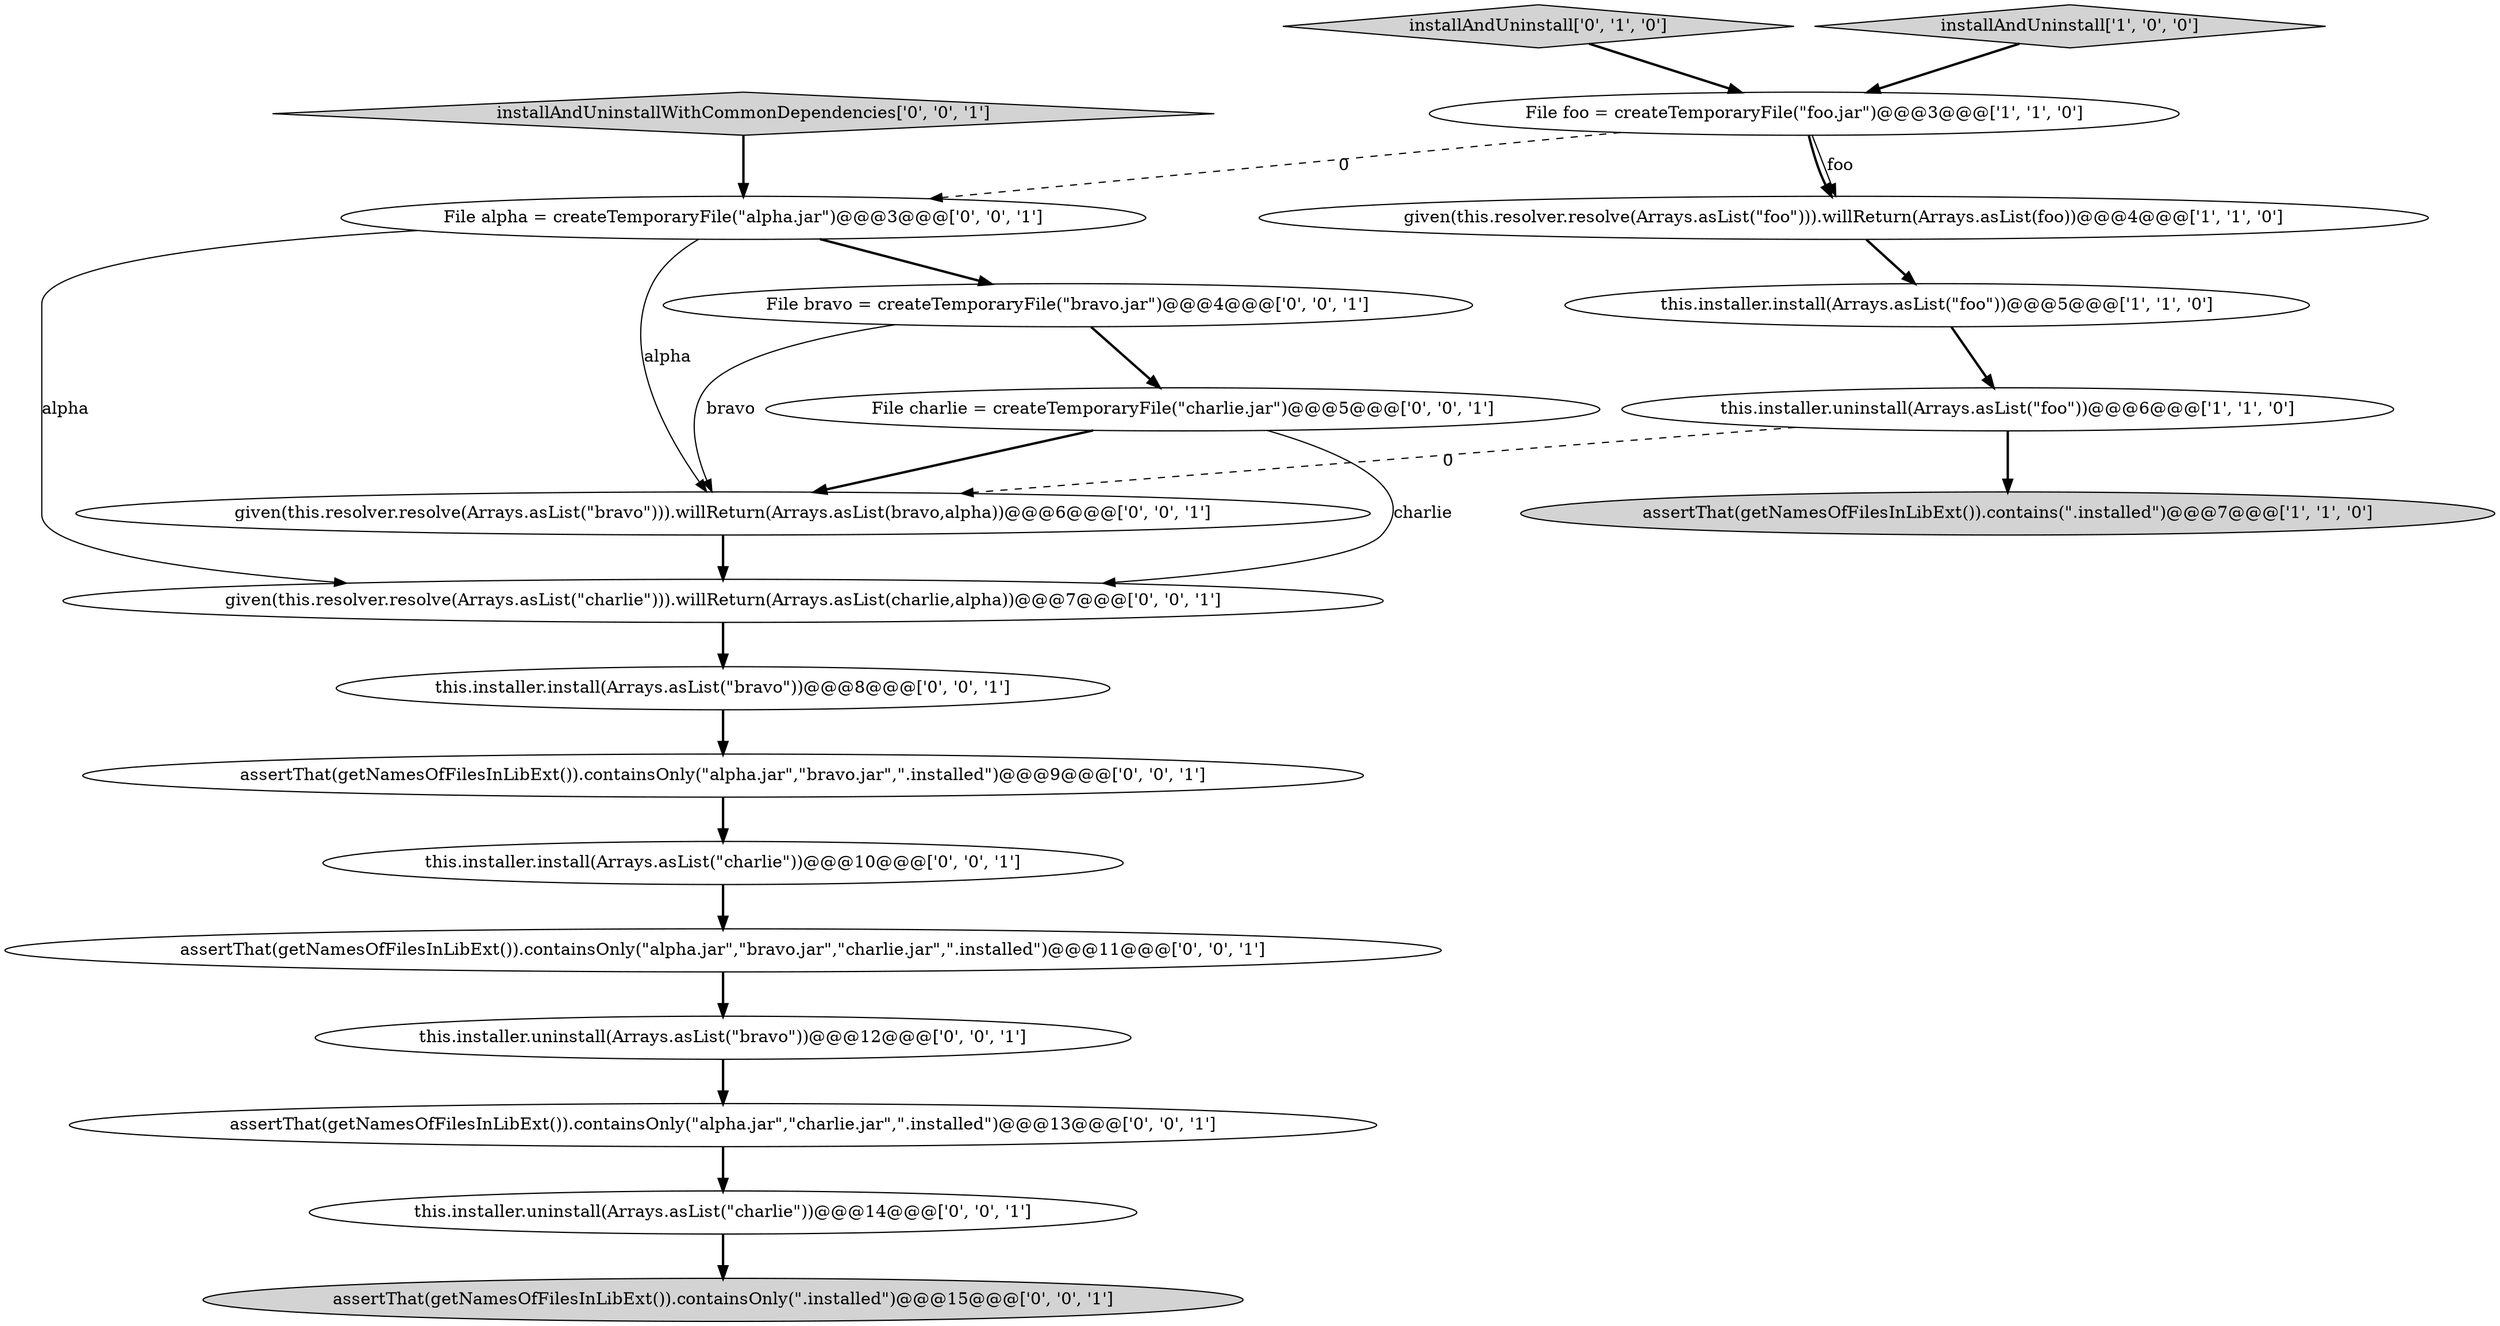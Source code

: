 digraph {
17 [style = filled, label = "assertThat(getNamesOfFilesInLibExt()).containsOnly(\"alpha.jar\",\"charlie.jar\",\".installed\")@@@13@@@['0', '0', '1']", fillcolor = white, shape = ellipse image = "AAA0AAABBB3BBB"];
11 [style = filled, label = "assertThat(getNamesOfFilesInLibExt()).containsOnly(\"alpha.jar\",\"bravo.jar\",\"charlie.jar\",\".installed\")@@@11@@@['0', '0', '1']", fillcolor = white, shape = ellipse image = "AAA0AAABBB3BBB"];
4 [style = filled, label = "given(this.resolver.resolve(Arrays.asList(\"foo\"))).willReturn(Arrays.asList(foo))@@@4@@@['1', '1', '0']", fillcolor = white, shape = ellipse image = "AAA0AAABBB1BBB"];
19 [style = filled, label = "this.installer.install(Arrays.asList(\"bravo\"))@@@8@@@['0', '0', '1']", fillcolor = white, shape = ellipse image = "AAA0AAABBB3BBB"];
13 [style = filled, label = "given(this.resolver.resolve(Arrays.asList(\"bravo\"))).willReturn(Arrays.asList(bravo,alpha))@@@6@@@['0', '0', '1']", fillcolor = white, shape = ellipse image = "AAA0AAABBB3BBB"];
20 [style = filled, label = "assertThat(getNamesOfFilesInLibExt()).containsOnly(\"alpha.jar\",\"bravo.jar\",\".installed\")@@@9@@@['0', '0', '1']", fillcolor = white, shape = ellipse image = "AAA0AAABBB3BBB"];
8 [style = filled, label = "this.installer.install(Arrays.asList(\"charlie\"))@@@10@@@['0', '0', '1']", fillcolor = white, shape = ellipse image = "AAA0AAABBB3BBB"];
9 [style = filled, label = "File alpha = createTemporaryFile(\"alpha.jar\")@@@3@@@['0', '0', '1']", fillcolor = white, shape = ellipse image = "AAA0AAABBB3BBB"];
14 [style = filled, label = "installAndUninstallWithCommonDependencies['0', '0', '1']", fillcolor = lightgray, shape = diamond image = "AAA0AAABBB3BBB"];
7 [style = filled, label = "given(this.resolver.resolve(Arrays.asList(\"charlie\"))).willReturn(Arrays.asList(charlie,alpha))@@@7@@@['0', '0', '1']", fillcolor = white, shape = ellipse image = "AAA0AAABBB3BBB"];
12 [style = filled, label = "assertThat(getNamesOfFilesInLibExt()).containsOnly(\".installed\")@@@15@@@['0', '0', '1']", fillcolor = lightgray, shape = ellipse image = "AAA0AAABBB3BBB"];
6 [style = filled, label = "installAndUninstall['0', '1', '0']", fillcolor = lightgray, shape = diamond image = "AAA0AAABBB2BBB"];
2 [style = filled, label = "this.installer.install(Arrays.asList(\"foo\"))@@@5@@@['1', '1', '0']", fillcolor = white, shape = ellipse image = "AAA0AAABBB1BBB"];
18 [style = filled, label = "this.installer.uninstall(Arrays.asList(\"charlie\"))@@@14@@@['0', '0', '1']", fillcolor = white, shape = ellipse image = "AAA0AAABBB3BBB"];
0 [style = filled, label = "installAndUninstall['1', '0', '0']", fillcolor = lightgray, shape = diamond image = "AAA0AAABBB1BBB"];
3 [style = filled, label = "this.installer.uninstall(Arrays.asList(\"foo\"))@@@6@@@['1', '1', '0']", fillcolor = white, shape = ellipse image = "AAA0AAABBB1BBB"];
16 [style = filled, label = "this.installer.uninstall(Arrays.asList(\"bravo\"))@@@12@@@['0', '0', '1']", fillcolor = white, shape = ellipse image = "AAA0AAABBB3BBB"];
15 [style = filled, label = "File bravo = createTemporaryFile(\"bravo.jar\")@@@4@@@['0', '0', '1']", fillcolor = white, shape = ellipse image = "AAA0AAABBB3BBB"];
5 [style = filled, label = "assertThat(getNamesOfFilesInLibExt()).contains(\".installed\")@@@7@@@['1', '1', '0']", fillcolor = lightgray, shape = ellipse image = "AAA0AAABBB1BBB"];
1 [style = filled, label = "File foo = createTemporaryFile(\"foo.jar\")@@@3@@@['1', '1', '0']", fillcolor = white, shape = ellipse image = "AAA0AAABBB1BBB"];
10 [style = filled, label = "File charlie = createTemporaryFile(\"charlie.jar\")@@@5@@@['0', '0', '1']", fillcolor = white, shape = ellipse image = "AAA0AAABBB3BBB"];
9->13 [style = solid, label="alpha"];
11->16 [style = bold, label=""];
1->4 [style = bold, label=""];
15->10 [style = bold, label=""];
19->20 [style = bold, label=""];
2->3 [style = bold, label=""];
18->12 [style = bold, label=""];
1->9 [style = dashed, label="0"];
4->2 [style = bold, label=""];
16->17 [style = bold, label=""];
3->13 [style = dashed, label="0"];
15->13 [style = solid, label="bravo"];
1->4 [style = solid, label="foo"];
10->7 [style = solid, label="charlie"];
6->1 [style = bold, label=""];
3->5 [style = bold, label=""];
20->8 [style = bold, label=""];
10->13 [style = bold, label=""];
9->15 [style = bold, label=""];
0->1 [style = bold, label=""];
13->7 [style = bold, label=""];
14->9 [style = bold, label=""];
9->7 [style = solid, label="alpha"];
8->11 [style = bold, label=""];
7->19 [style = bold, label=""];
17->18 [style = bold, label=""];
}
